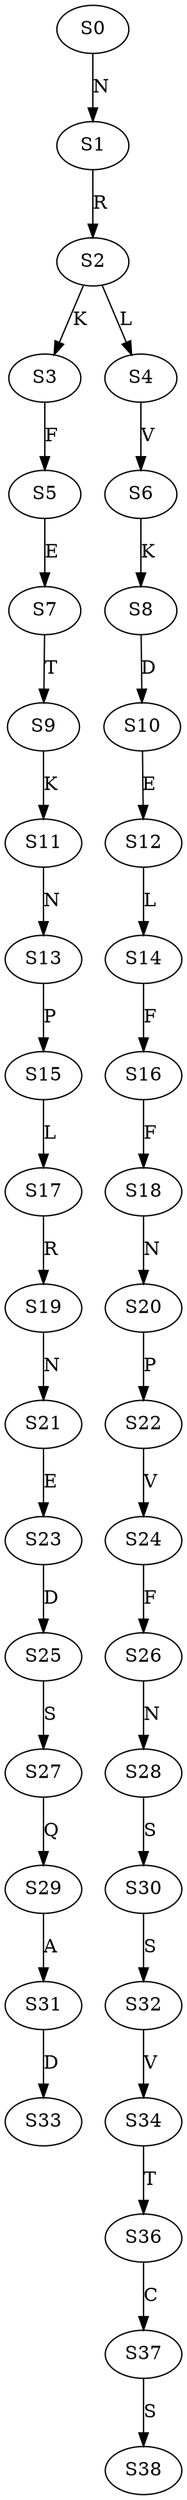strict digraph  {
	S0 -> S1 [ label = N ];
	S1 -> S2 [ label = R ];
	S2 -> S3 [ label = K ];
	S2 -> S4 [ label = L ];
	S3 -> S5 [ label = F ];
	S4 -> S6 [ label = V ];
	S5 -> S7 [ label = E ];
	S6 -> S8 [ label = K ];
	S7 -> S9 [ label = T ];
	S8 -> S10 [ label = D ];
	S9 -> S11 [ label = K ];
	S10 -> S12 [ label = E ];
	S11 -> S13 [ label = N ];
	S12 -> S14 [ label = L ];
	S13 -> S15 [ label = P ];
	S14 -> S16 [ label = F ];
	S15 -> S17 [ label = L ];
	S16 -> S18 [ label = F ];
	S17 -> S19 [ label = R ];
	S18 -> S20 [ label = N ];
	S19 -> S21 [ label = N ];
	S20 -> S22 [ label = P ];
	S21 -> S23 [ label = E ];
	S22 -> S24 [ label = V ];
	S23 -> S25 [ label = D ];
	S24 -> S26 [ label = F ];
	S25 -> S27 [ label = S ];
	S26 -> S28 [ label = N ];
	S27 -> S29 [ label = Q ];
	S28 -> S30 [ label = S ];
	S29 -> S31 [ label = A ];
	S30 -> S32 [ label = S ];
	S31 -> S33 [ label = D ];
	S32 -> S34 [ label = V ];
	S34 -> S36 [ label = T ];
	S36 -> S37 [ label = C ];
	S37 -> S38 [ label = S ];
}
